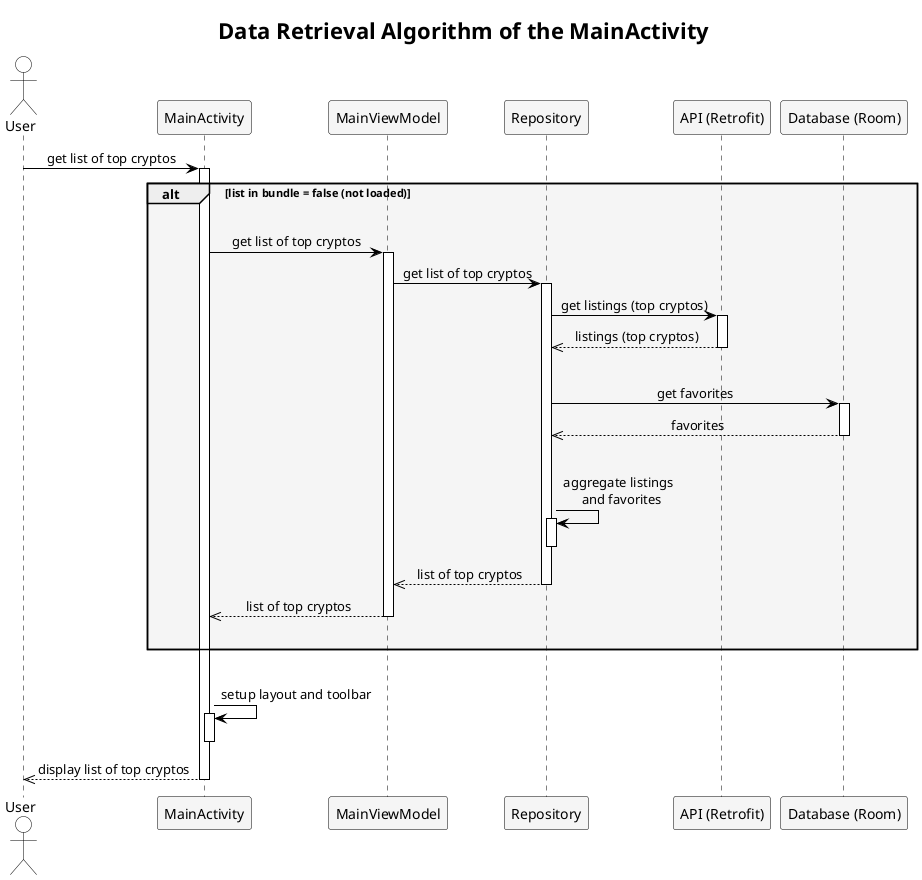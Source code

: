@startuml Sequence Diagram

title
  Data Retrieval Algorithm of the MainActivity
end title

skinparam sequence {
  ArrowColor Black
  ActorBackgroundColor White
  ActorBorderColor Black
  ParticipantBackgroundColor #F5F5F5
  ParticipantBorderColor Black
  DefaultTextAlignment Center
}

skinparam TitleFontStyle Bold
skinparam TitleFontSize 22
skinparam SequenceMessageAlignment Center
skinparam SequenceLifeLineBorderColor Black

actor "User" as U
participant "MainActivity" as MA
participant "MainViewModel" as MV
participant "Repository" as RP
participant "API (Retrofit)" as API
participant "Database (Room)" as DB

U -> MA++ : get list of top cryptos

alt #F5F5F5 list in bundle = false (not loaded)
  |||

  MA -> MV++ : get list of top cryptos

  MV -> RP++ : get list of top cryptos

  RP -> API++ : get listings (top cryptos)

  RP <<-- API : listings (top cryptos)

  API--

  |||

  RP -> DB++ : get favorites

  RP <<-- DB : favorites

  |||

  DB--

  RP -> RP++ : aggregate listings \n and favorites

  RP--

  MV <<-- RP-- : list of top cryptos

  MA <<-- MV-- : list of top cryptos

  |||

end

|||

MA -> MA++ : setup layout and toolbar

MA--

U <<-- MA : display list of top cryptos

MA--

@enduml
